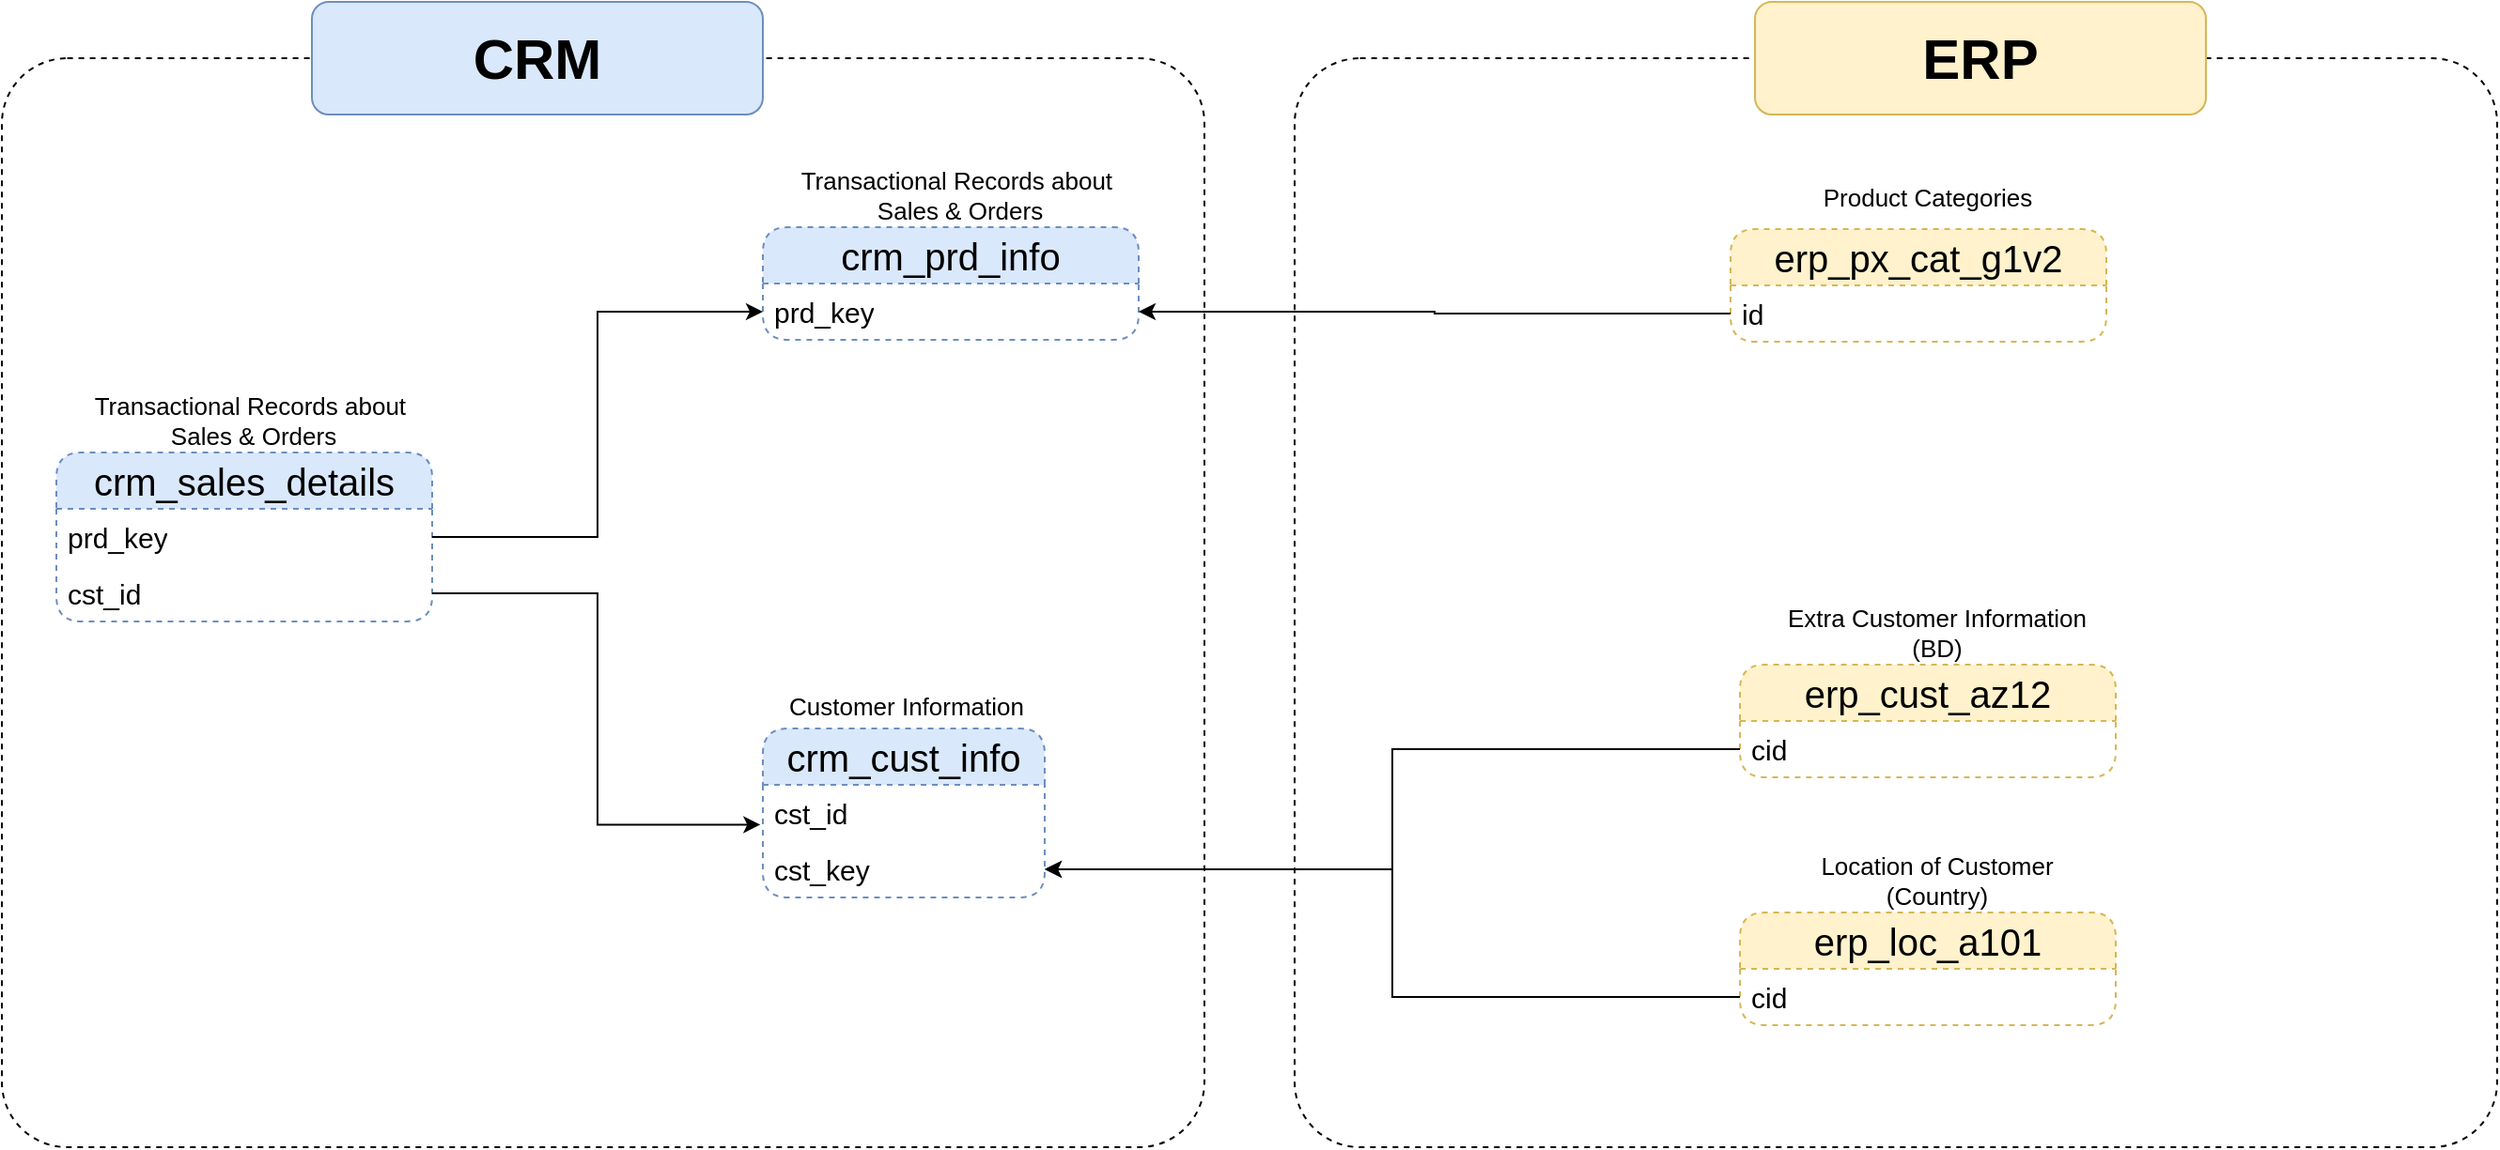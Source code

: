 <mxfile version="28.0.6">
  <diagram name="Page-1" id="1-86V4Mpab4SWytYpTQl">
    <mxGraphModel dx="1226" dy="793" grid="1" gridSize="10" guides="1" tooltips="1" connect="1" arrows="1" fold="1" page="1" pageScale="1" pageWidth="850" pageHeight="1100" math="0" shadow="0">
      <root>
        <mxCell id="0" />
        <mxCell id="1" parent="0" />
        <mxCell id="m55ObJjQeA7SkBA5KsOY-41" value="" style="rounded=1;whiteSpace=wrap;html=1;fillColor=none;dashed=1;strokeColor=#000000;arcSize=6;" parent="1" vertex="1">
          <mxGeometry x="910" y="110" width="640" height="580" as="geometry" />
        </mxCell>
        <mxCell id="m55ObJjQeA7SkBA5KsOY-40" value="" style="rounded=1;whiteSpace=wrap;html=1;fillColor=none;dashed=1;strokeColor=#000000;arcSize=6;" parent="1" vertex="1">
          <mxGeometry x="222" y="110" width="640" height="580" as="geometry" />
        </mxCell>
        <mxCell id="m55ObJjQeA7SkBA5KsOY-1" value="&lt;font style=&quot;font-size: 20px;&quot;&gt;crm_cust_info&lt;/font&gt;" style="swimlane;fontStyle=0;childLayout=stackLayout;horizontal=1;startSize=30;horizontalStack=0;resizeParent=1;resizeParentMax=0;resizeLast=0;collapsible=1;marginBottom=0;whiteSpace=wrap;html=1;dashed=1;rounded=1;fillColor=#dae8fc;strokeColor=#6c8ebf;" parent="1" vertex="1">
          <mxGeometry x="627" y="467" width="150" height="90" as="geometry" />
        </mxCell>
        <mxCell id="m55ObJjQeA7SkBA5KsOY-2" value="&lt;font style=&quot;font-size: 15px;&quot;&gt;cst_id&lt;/font&gt;" style="text;strokeColor=none;fillColor=none;align=left;verticalAlign=middle;spacingLeft=4;spacingRight=4;overflow=hidden;points=[[0,0.5],[1,0.5]];portConstraint=eastwest;rotatable=0;whiteSpace=wrap;html=1;" parent="m55ObJjQeA7SkBA5KsOY-1" vertex="1">
          <mxGeometry y="30" width="150" height="30" as="geometry" />
        </mxCell>
        <mxCell id="m55ObJjQeA7SkBA5KsOY-38" value="&lt;font style=&quot;font-size: 15px;&quot;&gt;cst_key&lt;/font&gt;" style="text;strokeColor=none;fillColor=none;align=left;verticalAlign=middle;spacingLeft=4;spacingRight=4;overflow=hidden;points=[[0,0.5],[1,0.5]];portConstraint=eastwest;rotatable=0;whiteSpace=wrap;html=1;" parent="m55ObJjQeA7SkBA5KsOY-1" vertex="1">
          <mxGeometry y="60" width="150" height="30" as="geometry" />
        </mxCell>
        <mxCell id="m55ObJjQeA7SkBA5KsOY-7" value="&lt;font style=&quot;font-size: 20px;&quot;&gt;crm_sales_details&lt;/font&gt;" style="swimlane;fontStyle=0;childLayout=stackLayout;horizontal=1;startSize=30;horizontalStack=0;resizeParent=1;resizeParentMax=0;resizeLast=0;collapsible=1;marginBottom=0;whiteSpace=wrap;html=1;dashed=1;rounded=1;fillColor=#dae8fc;strokeColor=#6c8ebf;" parent="1" vertex="1">
          <mxGeometry x="251" y="320" width="200" height="90" as="geometry" />
        </mxCell>
        <mxCell id="m55ObJjQeA7SkBA5KsOY-8" value="&lt;font style=&quot;font-size: 15px;&quot;&gt;prd_key&lt;/font&gt;" style="text;strokeColor=none;fillColor=none;align=left;verticalAlign=middle;spacingLeft=4;spacingRight=4;overflow=hidden;points=[[0,0.5],[1,0.5]];portConstraint=eastwest;rotatable=0;whiteSpace=wrap;html=1;" parent="m55ObJjQeA7SkBA5KsOY-7" vertex="1">
          <mxGeometry y="30" width="200" height="30" as="geometry" />
        </mxCell>
        <mxCell id="m55ObJjQeA7SkBA5KsOY-17" value="&lt;span style=&quot;font-size: 15px;&quot;&gt;cst_id&lt;/span&gt;" style="text;strokeColor=none;fillColor=none;align=left;verticalAlign=middle;spacingLeft=4;spacingRight=4;overflow=hidden;points=[[0,0.5],[1,0.5]];portConstraint=eastwest;rotatable=0;whiteSpace=wrap;html=1;" parent="m55ObJjQeA7SkBA5KsOY-7" vertex="1">
          <mxGeometry y="60" width="200" height="30" as="geometry" />
        </mxCell>
        <mxCell id="m55ObJjQeA7SkBA5KsOY-9" value="&lt;font style=&quot;font-size: 13px;&quot;&gt;Customer Information&lt;/font&gt;" style="text;html=1;align=center;verticalAlign=middle;whiteSpace=wrap;rounded=0;" parent="1" vertex="1">
          <mxGeometry x="621" y="442" width="165" height="26" as="geometry" />
        </mxCell>
        <mxCell id="m55ObJjQeA7SkBA5KsOY-11" value="&lt;font style=&quot;font-size: 13px;&quot;&gt;Transactional Records about&amp;nbsp;&lt;/font&gt;&lt;div&gt;&lt;span style=&quot;font-size: 13px;&quot;&gt;Sales &amp;amp; Orders&lt;/span&gt;&lt;/div&gt;" style="text;html=1;align=center;verticalAlign=middle;whiteSpace=wrap;rounded=0;" parent="1" vertex="1">
          <mxGeometry x="261" y="290" width="190" height="26" as="geometry" />
        </mxCell>
        <mxCell id="m55ObJjQeA7SkBA5KsOY-14" value="&lt;font style=&quot;font-size: 20px;&quot;&gt;crm_prd_info&lt;/font&gt;" style="swimlane;fontStyle=0;childLayout=stackLayout;horizontal=1;startSize=30;horizontalStack=0;resizeParent=1;resizeParentMax=0;resizeLast=0;collapsible=1;marginBottom=0;whiteSpace=wrap;html=1;dashed=1;rounded=1;fillColor=#dae8fc;strokeColor=#6c8ebf;" parent="1" vertex="1">
          <mxGeometry x="627" y="200" width="200" height="60" as="geometry" />
        </mxCell>
        <mxCell id="m55ObJjQeA7SkBA5KsOY-15" value="&lt;font style=&quot;font-size: 15px;&quot;&gt;prd_key&lt;/font&gt;" style="text;strokeColor=none;fillColor=none;align=left;verticalAlign=middle;spacingLeft=4;spacingRight=4;overflow=hidden;points=[[0,0.5],[1,0.5]];portConstraint=eastwest;rotatable=0;whiteSpace=wrap;html=1;" parent="m55ObJjQeA7SkBA5KsOY-14" vertex="1">
          <mxGeometry y="30" width="200" height="30" as="geometry" />
        </mxCell>
        <mxCell id="m55ObJjQeA7SkBA5KsOY-16" value="&lt;font style=&quot;font-size: 13px;&quot;&gt;Transactional Records about&amp;nbsp;&lt;/font&gt;&lt;div&gt;&lt;span style=&quot;font-size: 13px;&quot;&gt;Sales &amp;amp; Orders&lt;/span&gt;&lt;/div&gt;" style="text;html=1;align=center;verticalAlign=middle;whiteSpace=wrap;rounded=0;" parent="1" vertex="1">
          <mxGeometry x="637" y="170" width="190" height="26" as="geometry" />
        </mxCell>
        <mxCell id="m55ObJjQeA7SkBA5KsOY-18" style="edgeStyle=orthogonalEdgeStyle;rounded=0;orthogonalLoop=1;jettySize=auto;html=1;entryX=0;entryY=0.5;entryDx=0;entryDy=0;" parent="1" source="m55ObJjQeA7SkBA5KsOY-8" target="m55ObJjQeA7SkBA5KsOY-15" edge="1">
          <mxGeometry relative="1" as="geometry" />
        </mxCell>
        <mxCell id="m55ObJjQeA7SkBA5KsOY-19" style="edgeStyle=orthogonalEdgeStyle;rounded=0;orthogonalLoop=1;jettySize=auto;html=1;entryX=-0.009;entryY=0.708;entryDx=0;entryDy=0;entryPerimeter=0;" parent="1" source="m55ObJjQeA7SkBA5KsOY-17" target="m55ObJjQeA7SkBA5KsOY-2" edge="1">
          <mxGeometry relative="1" as="geometry" />
        </mxCell>
        <mxCell id="m55ObJjQeA7SkBA5KsOY-21" value="&lt;font style=&quot;font-size: 20px;&quot;&gt;erp_px_cat_g1v2&lt;/font&gt;" style="swimlane;fontStyle=0;childLayout=stackLayout;horizontal=1;startSize=30;horizontalStack=0;resizeParent=1;resizeParentMax=0;resizeLast=0;collapsible=1;marginBottom=0;whiteSpace=wrap;html=1;dashed=1;rounded=1;fillColor=#fff2cc;strokeColor=#d6b656;" parent="1" vertex="1">
          <mxGeometry x="1142" y="201" width="200" height="60" as="geometry" />
        </mxCell>
        <mxCell id="m55ObJjQeA7SkBA5KsOY-22" value="&lt;font style=&quot;font-size: 15px;&quot;&gt;id&lt;/font&gt;" style="text;strokeColor=none;fillColor=none;align=left;verticalAlign=middle;spacingLeft=4;spacingRight=4;overflow=hidden;points=[[0,0.5],[1,0.5]];portConstraint=eastwest;rotatable=0;whiteSpace=wrap;html=1;rounded=1;" parent="m55ObJjQeA7SkBA5KsOY-21" vertex="1">
          <mxGeometry y="30" width="200" height="30" as="geometry" />
        </mxCell>
        <mxCell id="m55ObJjQeA7SkBA5KsOY-23" value="&lt;span style=&quot;font-size: 13px;&quot;&gt;Product Categories&lt;/span&gt;" style="text;html=1;align=center;verticalAlign=middle;whiteSpace=wrap;rounded=1;" parent="1" vertex="1">
          <mxGeometry x="1152" y="171" width="190" height="26" as="geometry" />
        </mxCell>
        <mxCell id="m55ObJjQeA7SkBA5KsOY-24" value="&lt;font style=&quot;font-size: 20px;&quot;&gt;erp_cust_az12&lt;/font&gt;" style="swimlane;fontStyle=0;childLayout=stackLayout;horizontal=1;startSize=30;horizontalStack=0;resizeParent=1;resizeParentMax=0;resizeLast=0;collapsible=1;marginBottom=0;whiteSpace=wrap;html=1;dashed=1;rounded=1;fillColor=#fff2cc;strokeColor=#d6b656;" parent="1" vertex="1">
          <mxGeometry x="1147" y="433" width="200" height="60" as="geometry" />
        </mxCell>
        <mxCell id="m55ObJjQeA7SkBA5KsOY-25" value="&lt;font style=&quot;font-size: 15px;&quot;&gt;cid&lt;/font&gt;" style="text;strokeColor=none;fillColor=none;align=left;verticalAlign=middle;spacingLeft=4;spacingRight=4;overflow=hidden;points=[[0,0.5],[1,0.5]];portConstraint=eastwest;rotatable=0;whiteSpace=wrap;html=1;" parent="m55ObJjQeA7SkBA5KsOY-24" vertex="1">
          <mxGeometry y="30" width="200" height="30" as="geometry" />
        </mxCell>
        <mxCell id="m55ObJjQeA7SkBA5KsOY-26" value="&lt;span style=&quot;font-size: 13px;&quot;&gt;Extra Customer Information (BD)&lt;/span&gt;" style="text;html=1;align=center;verticalAlign=middle;whiteSpace=wrap;rounded=0;" parent="1" vertex="1">
          <mxGeometry x="1157" y="403" width="190" height="26" as="geometry" />
        </mxCell>
        <mxCell id="m55ObJjQeA7SkBA5KsOY-27" value="&lt;font style=&quot;font-size: 20px;&quot;&gt;erp_loc_a101&lt;/font&gt;" style="swimlane;fontStyle=0;childLayout=stackLayout;horizontal=1;startSize=30;horizontalStack=0;resizeParent=1;resizeParentMax=0;resizeLast=0;collapsible=1;marginBottom=0;whiteSpace=wrap;html=1;dashed=1;rounded=1;fillColor=#fff2cc;strokeColor=#d6b656;" parent="1" vertex="1">
          <mxGeometry x="1147" y="565" width="200" height="60" as="geometry" />
        </mxCell>
        <mxCell id="m55ObJjQeA7SkBA5KsOY-28" value="&lt;font style=&quot;font-size: 15px;&quot;&gt;cid&lt;/font&gt;" style="text;strokeColor=none;fillColor=none;align=left;verticalAlign=middle;spacingLeft=4;spacingRight=4;overflow=hidden;points=[[0,0.5],[1,0.5]];portConstraint=eastwest;rotatable=0;whiteSpace=wrap;html=1;" parent="m55ObJjQeA7SkBA5KsOY-27" vertex="1">
          <mxGeometry y="30" width="200" height="30" as="geometry" />
        </mxCell>
        <mxCell id="m55ObJjQeA7SkBA5KsOY-29" value="&lt;span style=&quot;font-size: 13px;&quot;&gt;Location of Customer&lt;/span&gt;&lt;div&gt;&lt;span style=&quot;font-size: 13px;&quot;&gt;(Country)&lt;/span&gt;&lt;/div&gt;" style="text;html=1;align=center;verticalAlign=middle;whiteSpace=wrap;rounded=0;" parent="1" vertex="1">
          <mxGeometry x="1157" y="535" width="190" height="26" as="geometry" />
        </mxCell>
        <mxCell id="m55ObJjQeA7SkBA5KsOY-30" style="edgeStyle=orthogonalEdgeStyle;rounded=0;orthogonalLoop=1;jettySize=auto;html=1;entryX=1;entryY=0.5;entryDx=0;entryDy=0;" parent="1" source="m55ObJjQeA7SkBA5KsOY-22" target="m55ObJjQeA7SkBA5KsOY-15" edge="1">
          <mxGeometry relative="1" as="geometry" />
        </mxCell>
        <mxCell id="m55ObJjQeA7SkBA5KsOY-31" style="edgeStyle=orthogonalEdgeStyle;rounded=0;orthogonalLoop=1;jettySize=auto;html=1;entryX=1;entryY=0.5;entryDx=0;entryDy=0;" parent="1" source="m55ObJjQeA7SkBA5KsOY-25" target="m55ObJjQeA7SkBA5KsOY-38" edge="1">
          <mxGeometry relative="1" as="geometry" />
        </mxCell>
        <mxCell id="m55ObJjQeA7SkBA5KsOY-32" style="edgeStyle=orthogonalEdgeStyle;rounded=0;orthogonalLoop=1;jettySize=auto;html=1;entryX=1;entryY=0.5;entryDx=0;entryDy=0;" parent="1" source="m55ObJjQeA7SkBA5KsOY-28" target="m55ObJjQeA7SkBA5KsOY-38" edge="1">
          <mxGeometry relative="1" as="geometry" />
        </mxCell>
        <mxCell id="m55ObJjQeA7SkBA5KsOY-34" value="&lt;font style=&quot;font-size: 30px;&quot;&gt;&lt;b style=&quot;&quot;&gt;CRM&lt;/b&gt;&lt;/font&gt;" style="rounded=1;whiteSpace=wrap;html=1;fillColor=#dae8fc;strokeColor=#6c8ebf;" parent="1" vertex="1">
          <mxGeometry x="387" y="80" width="240" height="60" as="geometry" />
        </mxCell>
        <mxCell id="m55ObJjQeA7SkBA5KsOY-36" value="&lt;font style=&quot;font-size: 30px;&quot;&gt;&lt;b style=&quot;&quot;&gt;ERP&lt;/b&gt;&lt;/font&gt;" style="rounded=1;whiteSpace=wrap;html=1;fillColor=#fff2cc;strokeColor=#d6b656;" parent="1" vertex="1">
          <mxGeometry x="1155" y="80" width="240" height="60" as="geometry" />
        </mxCell>
      </root>
    </mxGraphModel>
  </diagram>
</mxfile>
